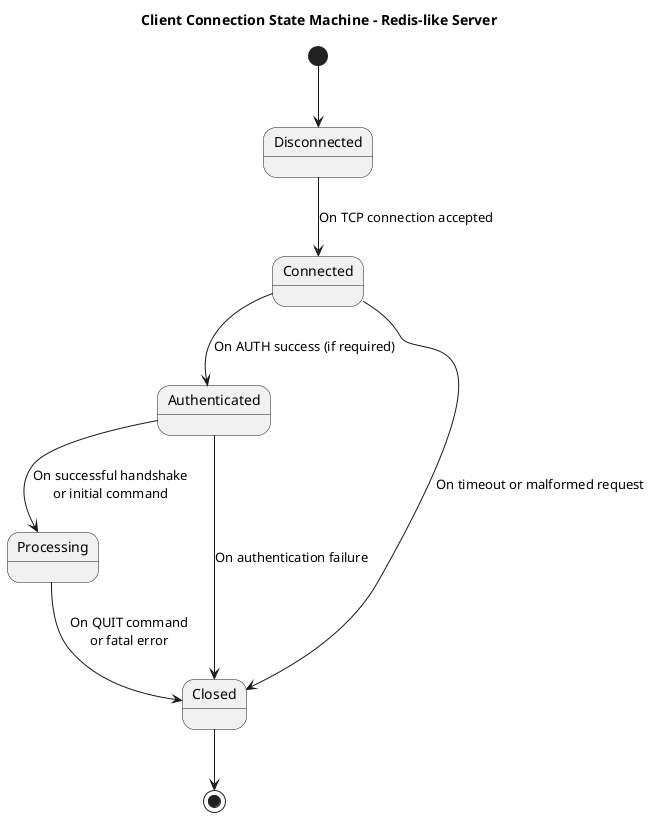 @startuml
title Client Connection State Machine - Redis-like Server

[*] --> Disconnected

Disconnected --> Connected : On TCP connection accepted
Connected --> Authenticated : On AUTH success (if required)
Authenticated --> Processing : On successful handshake\nor initial command

Processing --> Closed : On QUIT command\nor fatal error
Authenticated --> Closed : On authentication failure
Connected --> Closed : On timeout or malformed request

Closed --> [*]

@enduml
